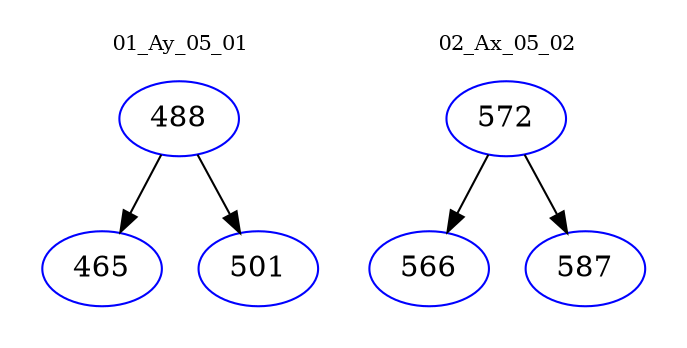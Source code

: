 digraph{
subgraph cluster_0 {
color = white
label = "01_Ay_05_01";
fontsize=10;
T0_488 [label="488", color="blue"]
T0_488 -> T0_465 [color="black"]
T0_465 [label="465", color="blue"]
T0_488 -> T0_501 [color="black"]
T0_501 [label="501", color="blue"]
}
subgraph cluster_1 {
color = white
label = "02_Ax_05_02";
fontsize=10;
T1_572 [label="572", color="blue"]
T1_572 -> T1_566 [color="black"]
T1_566 [label="566", color="blue"]
T1_572 -> T1_587 [color="black"]
T1_587 [label="587", color="blue"]
}
}
